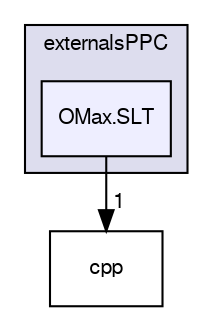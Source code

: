 digraph G {
  bgcolor=transparent;
  compound=true
  node [ fontsize="10", fontname="FreeSans"];
  edge [ labelfontsize="10", labelfontname="FreeSans"];
  subgraph clusterdir_1b9e43ffd41b47e2a62c03d2db4f81db {
    graph [ bgcolor="#ddddee", pencolor="black", label="externalsPPC" fontname="FreeSans", fontsize="10", URL="dir_1b9e43ffd41b47e2a62c03d2db4f81db.html"]
  dir_9f2a7d523722238e431a7f77de84983e [shape=box, label="OMax.SLT", style="filled", fillcolor="#eeeeff", pencolor="black", URL="dir_9f2a7d523722238e431a7f77de84983e.html"];
  }
  dir_bc5a9248bf4fe98448844334faba2c26 [shape=box label="cpp" URL="dir_bc5a9248bf4fe98448844334faba2c26.html"];
  dir_9f2a7d523722238e431a7f77de84983e->dir_bc5a9248bf4fe98448844334faba2c26 [headlabel="1", labeldistance=1.5 headhref="dir_000021_000024.html"];
}
